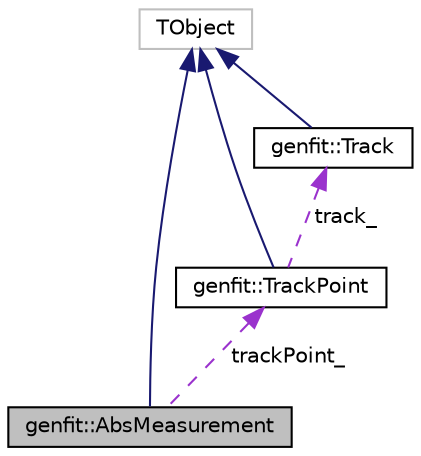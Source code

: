 digraph "genfit::AbsMeasurement"
{
 // LATEX_PDF_SIZE
  edge [fontname="Helvetica",fontsize="10",labelfontname="Helvetica",labelfontsize="10"];
  node [fontname="Helvetica",fontsize="10",shape=record];
  Node1 [label="genfit::AbsMeasurement",height=0.2,width=0.4,color="black", fillcolor="grey75", style="filled", fontcolor="black",tooltip="Contains the measurement and covariance in raw detector coordinates."];
  Node2 -> Node1 [dir="back",color="midnightblue",fontsize="10",style="solid",fontname="Helvetica"];
  Node2 [label="TObject",height=0.2,width=0.4,color="grey75", fillcolor="white", style="filled",tooltip=" "];
  Node3 -> Node1 [dir="back",color="darkorchid3",fontsize="10",style="dashed",label=" trackPoint_" ,fontname="Helvetica"];
  Node3 [label="genfit::TrackPoint",height=0.2,width=0.4,color="black", fillcolor="white", style="filled",URL="$classgenfit_1_1TrackPoint.html",tooltip="Object containing AbsMeasurement and AbsFitterInfo objects."];
  Node2 -> Node3 [dir="back",color="midnightblue",fontsize="10",style="solid",fontname="Helvetica"];
  Node4 -> Node3 [dir="back",color="darkorchid3",fontsize="10",style="dashed",label=" track_" ,fontname="Helvetica"];
  Node4 [label="genfit::Track",height=0.2,width=0.4,color="black", fillcolor="white", style="filled",URL="$classgenfit_1_1Track.html",tooltip="Collection of TrackPoint objects, AbsTrackRep objects and FitStatus objects."];
  Node2 -> Node4 [dir="back",color="midnightblue",fontsize="10",style="solid",fontname="Helvetica"];
}
